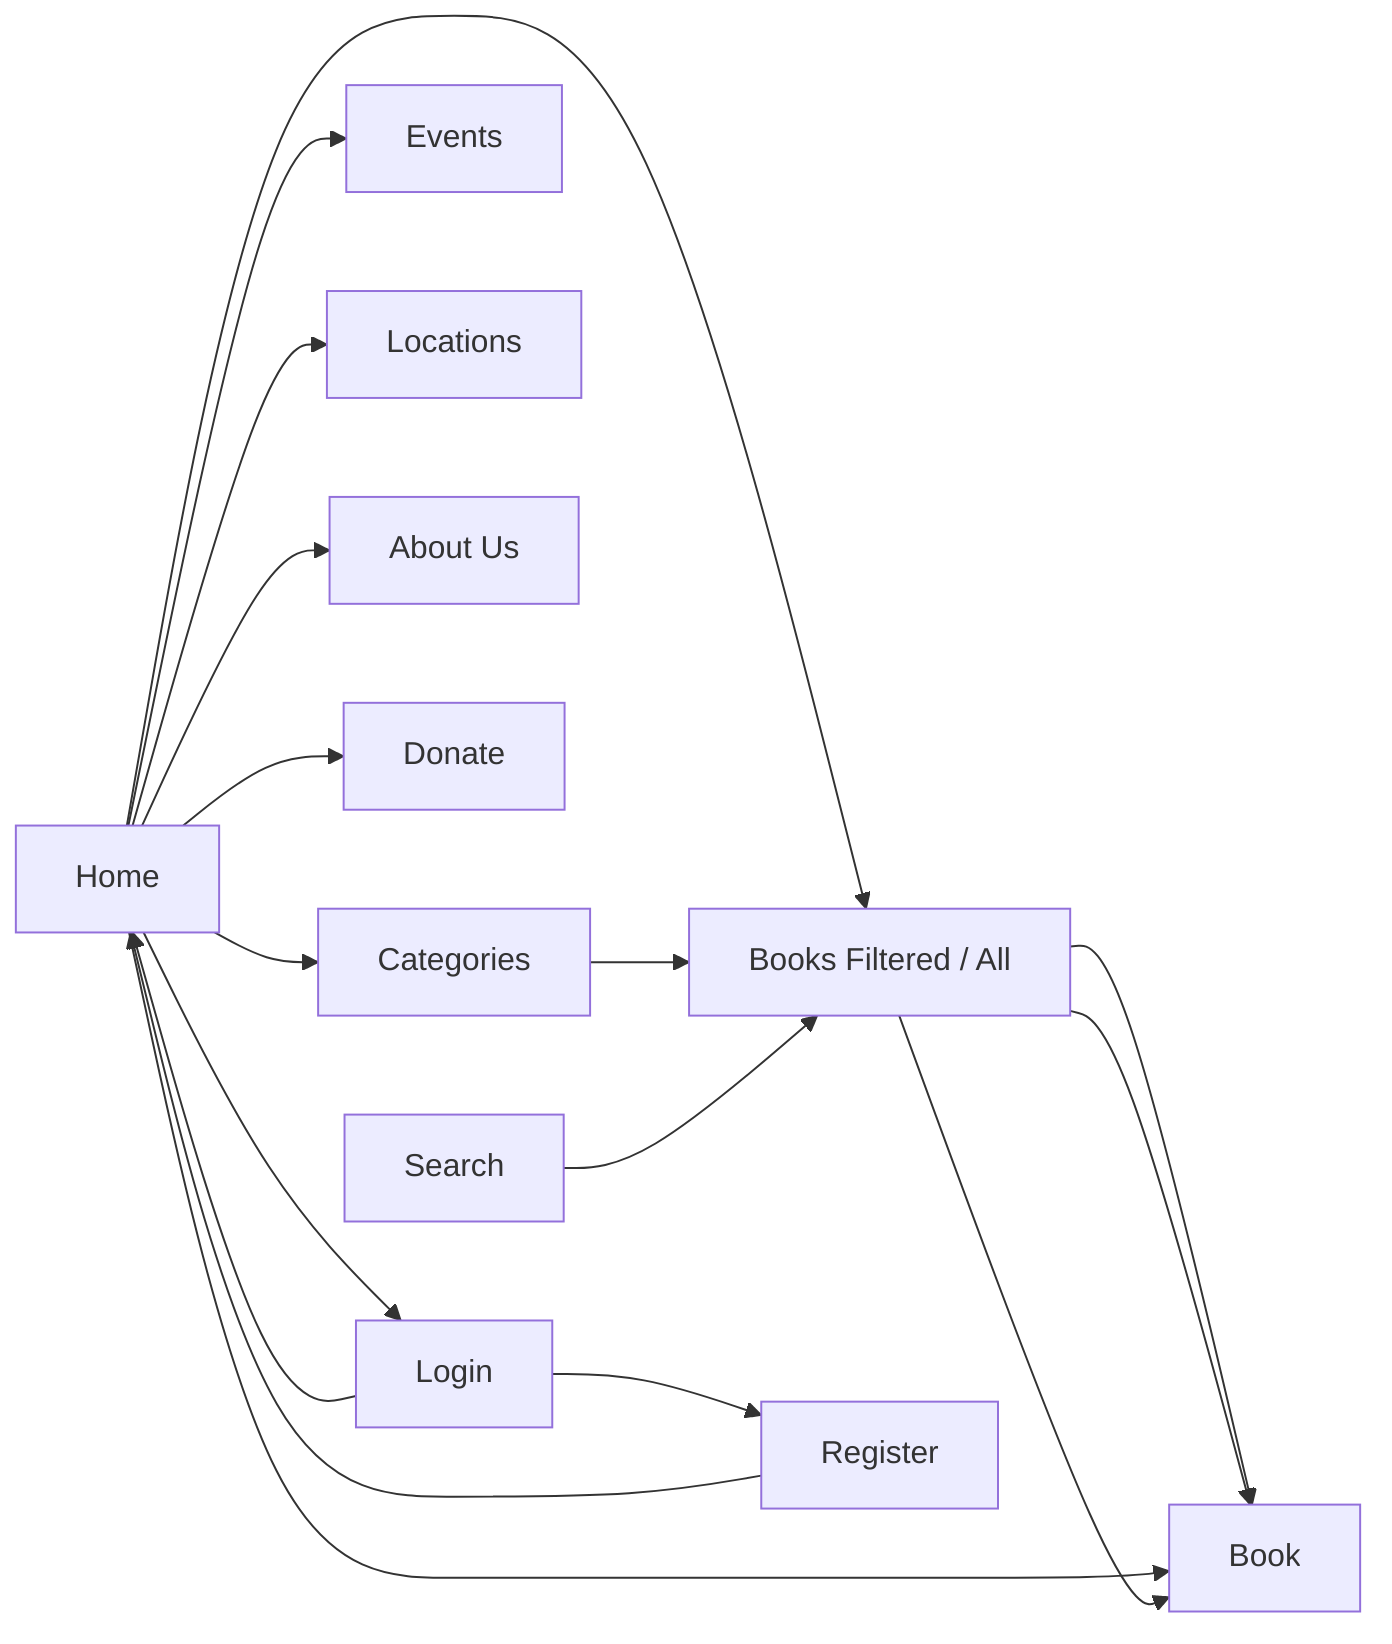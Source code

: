 graph LR
    A[Home] --> B[Books] --> C[Book]
    A[Home] --> D[Categories] --> B[Books Filtered / All] --> C[Book]
    A[Home] --> C[Book]
    A[Home] --> E[Events]
    A[Home] --> F[Locations]
    A[Home] --> G[About Us]
    A[Home] --> H[Donate]
    I[Search] --> B[Books Filtered / All] --> C[Book]
    A[Home] --> J[Login]
    J[Login] --> K[Register]
    J[Login] --> A[Home]
    K[Register] --> A[Home]